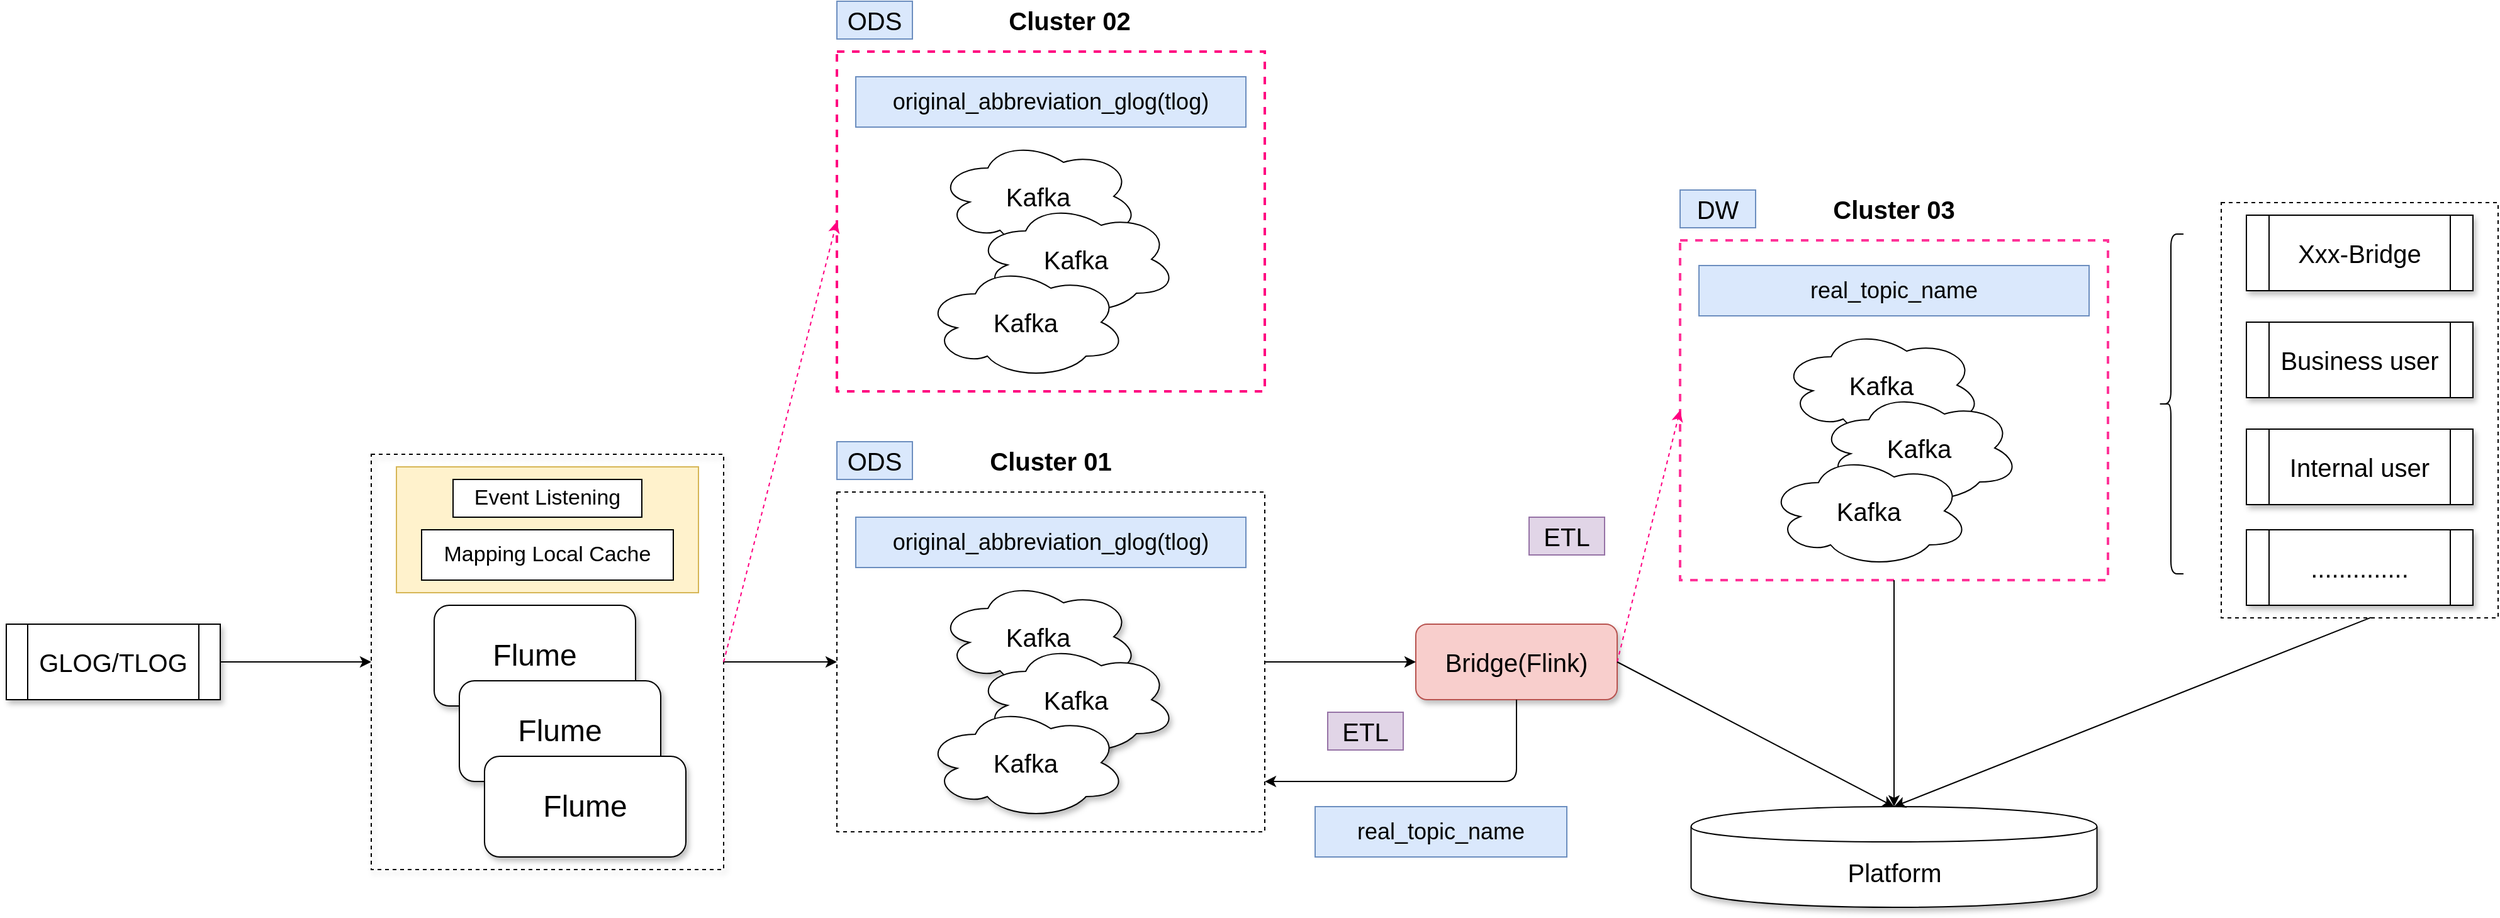 <mxfile version="13.0.9" type="github">
  <diagram id="D0k59h0JUY7OlLG5XF-q" name="第 1 页">
    <mxGraphModel dx="1730" dy="972" grid="1" gridSize="10" guides="1" tooltips="1" connect="1" arrows="1" fold="1" page="1" pageScale="1" pageWidth="1920" pageHeight="1200" math="0" shadow="0">
      <root>
        <mxCell id="0" />
        <mxCell id="1" parent="0" />
        <mxCell id="e1ujfNoH9nvmSAPBKz7l-14" value="" style="group;shadow=1;" vertex="1" connectable="0" parent="1">
          <mxGeometry x="700" y="650" width="340" height="270" as="geometry" />
        </mxCell>
        <mxCell id="e1ujfNoH9nvmSAPBKz7l-13" value="" style="rounded=0;whiteSpace=wrap;html=1;fillColor=none;dashed=1;" vertex="1" parent="e1ujfNoH9nvmSAPBKz7l-14">
          <mxGeometry width="340" height="270" as="geometry" />
        </mxCell>
        <mxCell id="e1ujfNoH9nvmSAPBKz7l-9" value="" style="group;shadow=0;" vertex="1" connectable="0" parent="e1ujfNoH9nvmSAPBKz7l-14">
          <mxGeometry x="70" y="70" width="200" height="190" as="geometry" />
        </mxCell>
        <mxCell id="e1ujfNoH9nvmSAPBKz7l-6" value="&lt;font style=&quot;font-size: 20px&quot;&gt;Kafka&lt;/font&gt;" style="ellipse;shape=cloud;whiteSpace=wrap;html=1;shadow=1;" vertex="1" parent="e1ujfNoH9nvmSAPBKz7l-9">
          <mxGeometry x="10" width="160" height="90" as="geometry" />
        </mxCell>
        <mxCell id="e1ujfNoH9nvmSAPBKz7l-7" value="&lt;font style=&quot;font-size: 20px&quot;&gt;Kafka&lt;/font&gt;" style="ellipse;shape=cloud;whiteSpace=wrap;html=1;shadow=1;" vertex="1" parent="e1ujfNoH9nvmSAPBKz7l-9">
          <mxGeometry x="40" y="50" width="160" height="90" as="geometry" />
        </mxCell>
        <mxCell id="e1ujfNoH9nvmSAPBKz7l-8" value="&lt;font style=&quot;font-size: 20px&quot;&gt;Kafka&lt;/font&gt;" style="ellipse;shape=cloud;whiteSpace=wrap;html=1;shadow=1;" vertex="1" parent="e1ujfNoH9nvmSAPBKz7l-9">
          <mxGeometry y="100" width="160" height="90" as="geometry" />
        </mxCell>
        <mxCell id="e1ujfNoH9nvmSAPBKz7l-10" value="&lt;font style=&quot;font-size: 18px&quot;&gt;original_abbreviation_glog(tlog)&lt;/font&gt;" style="text;html=1;strokeColor=#6c8ebf;fillColor=#dae8fc;align=center;verticalAlign=middle;whiteSpace=wrap;rounded=0;" vertex="1" parent="e1ujfNoH9nvmSAPBKz7l-14">
          <mxGeometry x="15" y="20" width="310" height="40" as="geometry" />
        </mxCell>
        <mxCell id="e1ujfNoH9nvmSAPBKz7l-68" value="" style="rounded=0;whiteSpace=wrap;html=1;strokeColor=#000000;strokeWidth=1;fillColor=none;dashed=1;" vertex="1" parent="1">
          <mxGeometry x="1800" y="420" width="220" height="330" as="geometry" />
        </mxCell>
        <mxCell id="3cqGu0iq_hsUVRLcYgQM-4" value="" style="rounded=0;whiteSpace=wrap;html=1;fillColor=none;dashed=1;glass=0;comic=0;shadow=1;" parent="1" vertex="1">
          <mxGeometry x="330" y="620" width="280" height="330" as="geometry" />
        </mxCell>
        <mxCell id="3cqGu0iq_hsUVRLcYgQM-9" value="&lt;font style=&quot;font-size: 20px&quot;&gt;GLOG/TLOG&lt;/font&gt;" style="shape=process;whiteSpace=wrap;html=1;backgroundOutline=1;fillColor=#ffffff;shadow=1;" parent="1" vertex="1">
          <mxGeometry x="40" y="755" width="170" height="60" as="geometry" />
        </mxCell>
        <mxCell id="3cqGu0iq_hsUVRLcYgQM-10" value="" style="endArrow=classic;html=1;exitX=1;exitY=0.5;exitDx=0;exitDy=0;entryX=0;entryY=0.5;entryDx=0;entryDy=0;" parent="1" source="3cqGu0iq_hsUVRLcYgQM-9" target="3cqGu0iq_hsUVRLcYgQM-4" edge="1">
          <mxGeometry width="50" height="50" relative="1" as="geometry">
            <mxPoint x="260" y="920" as="sourcePoint" />
            <mxPoint x="310" y="870" as="targetPoint" />
          </mxGeometry>
        </mxCell>
        <mxCell id="e1ujfNoH9nvmSAPBKz7l-5" value="" style="group" vertex="1" connectable="0" parent="1">
          <mxGeometry x="350" y="630" width="240" height="100" as="geometry" />
        </mxCell>
        <mxCell id="e1ujfNoH9nvmSAPBKz7l-4" value="" style="text;html=1;strokeColor=#d6b656;fillColor=#fff2cc;align=center;verticalAlign=middle;whiteSpace=wrap;rounded=0;" vertex="1" parent="e1ujfNoH9nvmSAPBKz7l-5">
          <mxGeometry width="240" height="100" as="geometry" />
        </mxCell>
        <mxCell id="e1ujfNoH9nvmSAPBKz7l-1" value="&lt;font style=&quot;font-size: 17px&quot;&gt;&lt;span style=&quot;font-family: &amp;#34;microsoft yahei&amp;#34; , &amp;#34;arial&amp;#34; , &amp;#34;helvetica&amp;#34; , sans-serif ; text-align: left ; background-color: rgb(255 , 255 , 255)&quot;&gt;Event L&lt;/span&gt;&lt;span style=&quot;font-family: &amp;#34;microsoft yahei&amp;#34; , &amp;#34;arial&amp;#34; , &amp;#34;helvetica&amp;#34; , sans-serif ; text-align: left ; background-color: rgb(255 , 255 , 255)&quot;&gt;istening&lt;/span&gt;&lt;/font&gt;" style="rounded=0;whiteSpace=wrap;html=1;" vertex="1" parent="e1ujfNoH9nvmSAPBKz7l-5">
          <mxGeometry x="45" y="10" width="150" height="30" as="geometry" />
        </mxCell>
        <mxCell id="e1ujfNoH9nvmSAPBKz7l-2" value="&lt;div style=&quot;text-align: left&quot;&gt;&lt;font face=&quot;microsoft yahei, arial, helvetica, sans-serif&quot; size=&quot;1&quot;&gt;&lt;span style=&quot;background-color: rgb(255 , 255 , 255) ; font-size: 17px&quot;&gt;Mapping Local Cache&lt;/span&gt;&lt;/font&gt;&lt;/div&gt;" style="rounded=0;whiteSpace=wrap;html=1;" vertex="1" parent="e1ujfNoH9nvmSAPBKz7l-5">
          <mxGeometry x="20" y="50" width="200" height="40" as="geometry" />
        </mxCell>
        <mxCell id="3cqGu0iq_hsUVRLcYgQM-1" value="&lt;font style=&quot;font-size: 24px&quot;&gt;Flume&lt;/font&gt;" style="rounded=1;whiteSpace=wrap;html=1;shadow=1;" parent="1" vertex="1">
          <mxGeometry x="380" y="740" width="160" height="80" as="geometry" />
        </mxCell>
        <mxCell id="3cqGu0iq_hsUVRLcYgQM-2" value="&lt;font style=&quot;font-size: 24px&quot;&gt;Flume&lt;/font&gt;" style="rounded=1;whiteSpace=wrap;html=1;shadow=1;" parent="1" vertex="1">
          <mxGeometry x="400" y="800" width="160" height="80" as="geometry" />
        </mxCell>
        <mxCell id="3cqGu0iq_hsUVRLcYgQM-3" value="&lt;font style=&quot;font-size: 24px&quot;&gt;Flume&lt;/font&gt;" style="rounded=1;whiteSpace=wrap;html=1;shadow=1;" parent="1" vertex="1">
          <mxGeometry x="420" y="860" width="160" height="80" as="geometry" />
        </mxCell>
        <mxCell id="e1ujfNoH9nvmSAPBKz7l-15" value="" style="endArrow=classic;html=1;exitX=1;exitY=0.5;exitDx=0;exitDy=0;entryX=0;entryY=0.5;entryDx=0;entryDy=0;" edge="1" parent="1" source="3cqGu0iq_hsUVRLcYgQM-4" target="e1ujfNoH9nvmSAPBKz7l-13">
          <mxGeometry width="50" height="50" relative="1" as="geometry">
            <mxPoint x="660" y="850" as="sourcePoint" />
            <mxPoint x="710" y="800" as="targetPoint" />
          </mxGeometry>
        </mxCell>
        <mxCell id="e1ujfNoH9nvmSAPBKz7l-16" value="&lt;font style=&quot;font-size: 20px&quot;&gt;ODS&lt;/font&gt;" style="text;html=1;strokeColor=#6c8ebf;fillColor=#dae8fc;align=center;verticalAlign=middle;whiteSpace=wrap;rounded=0;" vertex="1" parent="1">
          <mxGeometry x="700" y="610" width="60" height="30" as="geometry" />
        </mxCell>
        <mxCell id="e1ujfNoH9nvmSAPBKz7l-17" value="&lt;span style=&quot;font-size: 20px&quot;&gt;Bridge(Flink)&lt;/span&gt;" style="rounded=1;whiteSpace=wrap;html=1;fillColor=#f8cecc;strokeColor=#b85450;shadow=1;" vertex="1" parent="1">
          <mxGeometry x="1160" y="755" width="160" height="60" as="geometry" />
        </mxCell>
        <mxCell id="e1ujfNoH9nvmSAPBKz7l-18" value="" style="endArrow=classic;html=1;exitX=1;exitY=0.5;exitDx=0;exitDy=0;entryX=0;entryY=0.5;entryDx=0;entryDy=0;" edge="1" parent="1" source="e1ujfNoH9nvmSAPBKz7l-13" target="e1ujfNoH9nvmSAPBKz7l-17">
          <mxGeometry width="50" height="50" relative="1" as="geometry">
            <mxPoint x="1220" y="900" as="sourcePoint" />
            <mxPoint x="1270" y="850" as="targetPoint" />
          </mxGeometry>
        </mxCell>
        <mxCell id="e1ujfNoH9nvmSAPBKz7l-25" value="" style="edgeStyle=segmentEdgeStyle;endArrow=classic;html=1;exitX=0.5;exitY=1;exitDx=0;exitDy=0;entryX=1;entryY=0.852;entryDx=0;entryDy=0;entryPerimeter=0;" edge="1" parent="1" source="e1ujfNoH9nvmSAPBKz7l-17" target="e1ujfNoH9nvmSAPBKz7l-13">
          <mxGeometry width="50" height="50" relative="1" as="geometry">
            <mxPoint x="1220" y="830" as="sourcePoint" />
            <mxPoint x="1170" y="880" as="targetPoint" />
            <Array as="points">
              <mxPoint x="1240" y="880" />
            </Array>
          </mxGeometry>
        </mxCell>
        <mxCell id="e1ujfNoH9nvmSAPBKz7l-33" value="&lt;font style=&quot;font-size: 20px&quot;&gt;ODS&lt;/font&gt;" style="text;html=1;strokeColor=#6c8ebf;fillColor=#dae8fc;align=center;verticalAlign=middle;whiteSpace=wrap;rounded=0;" vertex="1" parent="1">
          <mxGeometry x="700" y="260" width="60" height="30" as="geometry" />
        </mxCell>
        <mxCell id="e1ujfNoH9nvmSAPBKz7l-27" value="" style="group" vertex="1" connectable="0" parent="1">
          <mxGeometry x="770" y="370" width="200" height="190" as="geometry" />
        </mxCell>
        <mxCell id="e1ujfNoH9nvmSAPBKz7l-28" value="&lt;font style=&quot;font-size: 20px&quot;&gt;Kafka&lt;/font&gt;" style="ellipse;shape=cloud;whiteSpace=wrap;html=1;" vertex="1" parent="e1ujfNoH9nvmSAPBKz7l-27">
          <mxGeometry x="10" width="160" height="90" as="geometry" />
        </mxCell>
        <mxCell id="e1ujfNoH9nvmSAPBKz7l-29" value="&lt;font style=&quot;font-size: 20px&quot;&gt;Kafka&lt;/font&gt;" style="ellipse;shape=cloud;whiteSpace=wrap;html=1;" vertex="1" parent="e1ujfNoH9nvmSAPBKz7l-27">
          <mxGeometry x="40" y="50" width="160" height="90" as="geometry" />
        </mxCell>
        <mxCell id="e1ujfNoH9nvmSAPBKz7l-30" value="&lt;font style=&quot;font-size: 20px&quot;&gt;Kafka&lt;/font&gt;" style="ellipse;shape=cloud;whiteSpace=wrap;html=1;" vertex="1" parent="e1ujfNoH9nvmSAPBKz7l-27">
          <mxGeometry y="100" width="160" height="90" as="geometry" />
        </mxCell>
        <mxCell id="e1ujfNoH9nvmSAPBKz7l-31" value="&lt;font style=&quot;font-size: 18px&quot;&gt;original_abbreviation_glog(tlog)&lt;/font&gt;" style="text;html=1;strokeColor=#6c8ebf;fillColor=#dae8fc;align=center;verticalAlign=middle;whiteSpace=wrap;rounded=0;" vertex="1" parent="1">
          <mxGeometry x="715" y="320" width="310" height="40" as="geometry" />
        </mxCell>
        <mxCell id="e1ujfNoH9nvmSAPBKz7l-32" value="" style="rounded=0;whiteSpace=wrap;html=1;fillColor=none;dashed=1;strokeColor=#FF0080;strokeWidth=2;" vertex="1" parent="1">
          <mxGeometry x="700" y="300" width="340" height="270" as="geometry" />
        </mxCell>
        <mxCell id="e1ujfNoH9nvmSAPBKz7l-35" value="" style="endArrow=classic;html=1;exitX=1;exitY=0.5;exitDx=0;exitDy=0;entryX=0;entryY=0.5;entryDx=0;entryDy=0;strokeColor=#FF0080;dashed=1;" edge="1" parent="1" source="3cqGu0iq_hsUVRLcYgQM-4" target="e1ujfNoH9nvmSAPBKz7l-32">
          <mxGeometry width="50" height="50" relative="1" as="geometry">
            <mxPoint x="660" y="630" as="sourcePoint" />
            <mxPoint x="710" y="580" as="targetPoint" />
          </mxGeometry>
        </mxCell>
        <mxCell id="e1ujfNoH9nvmSAPBKz7l-36" value="&lt;font style=&quot;font-size: 20px&quot;&gt;&lt;b&gt;Cluster 02&lt;/b&gt;&lt;/font&gt;" style="text;html=1;strokeColor=none;fillColor=none;align=center;verticalAlign=middle;whiteSpace=wrap;rounded=0;dashed=1;" vertex="1" parent="1">
          <mxGeometry x="820" y="260" width="130" height="30" as="geometry" />
        </mxCell>
        <mxCell id="e1ujfNoH9nvmSAPBKz7l-37" value="&lt;font style=&quot;font-size: 20px&quot;&gt;&lt;b&gt;Cluster 01&lt;/b&gt;&lt;/font&gt;" style="text;html=1;strokeColor=none;fillColor=none;align=center;verticalAlign=middle;whiteSpace=wrap;rounded=0;dashed=1;shadow=0;" vertex="1" parent="1">
          <mxGeometry x="805" y="610" width="130" height="30" as="geometry" />
        </mxCell>
        <mxCell id="e1ujfNoH9nvmSAPBKz7l-38" value="" style="group;strokeWidth=2;" vertex="1" connectable="0" parent="1">
          <mxGeometry x="1370" y="450" width="340" height="270" as="geometry" />
        </mxCell>
        <mxCell id="e1ujfNoH9nvmSAPBKz7l-44" value="" style="rounded=0;whiteSpace=wrap;html=1;fillColor=none;dashed=1;strokeColor=#FF3399;strokeWidth=2;" vertex="1" parent="e1ujfNoH9nvmSAPBKz7l-38">
          <mxGeometry width="340" height="270" as="geometry" />
        </mxCell>
        <mxCell id="e1ujfNoH9nvmSAPBKz7l-39" value="" style="group" vertex="1" connectable="0" parent="e1ujfNoH9nvmSAPBKz7l-38">
          <mxGeometry x="70" y="70" width="200" height="190" as="geometry" />
        </mxCell>
        <mxCell id="e1ujfNoH9nvmSAPBKz7l-40" value="&lt;font style=&quot;font-size: 20px&quot;&gt;Kafka&lt;/font&gt;" style="ellipse;shape=cloud;whiteSpace=wrap;html=1;" vertex="1" parent="e1ujfNoH9nvmSAPBKz7l-39">
          <mxGeometry x="10" width="160" height="90" as="geometry" />
        </mxCell>
        <mxCell id="e1ujfNoH9nvmSAPBKz7l-41" value="&lt;font style=&quot;font-size: 20px&quot;&gt;Kafka&lt;/font&gt;" style="ellipse;shape=cloud;whiteSpace=wrap;html=1;" vertex="1" parent="e1ujfNoH9nvmSAPBKz7l-39">
          <mxGeometry x="40" y="50" width="160" height="90" as="geometry" />
        </mxCell>
        <mxCell id="e1ujfNoH9nvmSAPBKz7l-42" value="&lt;font style=&quot;font-size: 20px&quot;&gt;Kafka&lt;/font&gt;" style="ellipse;shape=cloud;whiteSpace=wrap;html=1;" vertex="1" parent="e1ujfNoH9nvmSAPBKz7l-39">
          <mxGeometry y="100" width="160" height="90" as="geometry" />
        </mxCell>
        <mxCell id="e1ujfNoH9nvmSAPBKz7l-43" value="&lt;span style=&quot;font-size: 18px&quot;&gt;real_topic_name&lt;/span&gt;" style="text;html=1;strokeColor=#6c8ebf;fillColor=#dae8fc;align=center;verticalAlign=middle;whiteSpace=wrap;rounded=0;" vertex="1" parent="e1ujfNoH9nvmSAPBKz7l-38">
          <mxGeometry x="15" y="20" width="310" height="40" as="geometry" />
        </mxCell>
        <mxCell id="e1ujfNoH9nvmSAPBKz7l-45" value="&lt;font style=&quot;font-size: 20px&quot;&gt;DW&lt;/font&gt;" style="text;html=1;strokeColor=#6c8ebf;fillColor=#dae8fc;align=center;verticalAlign=middle;whiteSpace=wrap;rounded=0;" vertex="1" parent="1">
          <mxGeometry x="1370" y="410" width="60" height="30" as="geometry" />
        </mxCell>
        <mxCell id="e1ujfNoH9nvmSAPBKz7l-46" value="&lt;font style=&quot;font-size: 20px&quot;&gt;&lt;b&gt;Cluster 03&lt;/b&gt;&lt;/font&gt;" style="text;html=1;strokeColor=none;fillColor=none;align=center;verticalAlign=middle;whiteSpace=wrap;rounded=0;dashed=1;" vertex="1" parent="1">
          <mxGeometry x="1475" y="410" width="130" height="30" as="geometry" />
        </mxCell>
        <mxCell id="e1ujfNoH9nvmSAPBKz7l-47" value="" style="endArrow=classic;html=1;strokeColor=#FF0080;exitX=1;exitY=0.5;exitDx=0;exitDy=0;entryX=0;entryY=0.5;entryDx=0;entryDy=0;dashed=1;" edge="1" parent="1" source="e1ujfNoH9nvmSAPBKz7l-17" target="e1ujfNoH9nvmSAPBKz7l-44">
          <mxGeometry width="50" height="50" relative="1" as="geometry">
            <mxPoint x="1300" y="585" as="sourcePoint" />
            <mxPoint x="1380" y="660" as="targetPoint" />
          </mxGeometry>
        </mxCell>
        <mxCell id="e1ujfNoH9nvmSAPBKz7l-62" value="" style="group;shadow=1;" vertex="1" connectable="0" parent="1">
          <mxGeometry x="1820" y="430" width="180" height="310" as="geometry" />
        </mxCell>
        <mxCell id="e1ujfNoH9nvmSAPBKz7l-58" value="&lt;font style=&quot;font-size: 20px&quot;&gt;Xxx-Bridge&lt;/font&gt;" style="shape=process;whiteSpace=wrap;html=1;backgroundOutline=1;strokeColor=#000000;strokeWidth=1;fillColor=#ffffff;shadow=1;" vertex="1" parent="e1ujfNoH9nvmSAPBKz7l-62">
          <mxGeometry width="180" height="60" as="geometry" />
        </mxCell>
        <mxCell id="e1ujfNoH9nvmSAPBKz7l-59" value="&lt;span style=&quot;font-family: &amp;#34;microsoft yahei&amp;#34; , &amp;#34;arial&amp;#34; , &amp;#34;helvetica&amp;#34; , sans-serif ; text-align: left ; background-color: rgb(255 , 255 , 255)&quot;&gt;&lt;font style=&quot;font-size: 20px&quot;&gt;Business user&lt;/font&gt;&lt;/span&gt;" style="shape=process;whiteSpace=wrap;html=1;backgroundOutline=1;strokeColor=#000000;strokeWidth=1;fillColor=#ffffff;shadow=1;" vertex="1" parent="e1ujfNoH9nvmSAPBKz7l-62">
          <mxGeometry y="85" width="180" height="60" as="geometry" />
        </mxCell>
        <mxCell id="e1ujfNoH9nvmSAPBKz7l-60" value="&lt;span style=&quot;font-family: &amp;#34;microsoft yahei&amp;#34; , &amp;#34;arial&amp;#34; , &amp;#34;helvetica&amp;#34; , sans-serif ; text-align: left ; background-color: rgb(255 , 255 , 255)&quot;&gt;&lt;font style=&quot;font-size: 20px&quot;&gt;Internal user&lt;/font&gt;&lt;/span&gt;" style="shape=process;whiteSpace=wrap;html=1;backgroundOutline=1;strokeColor=#000000;strokeWidth=1;fillColor=#ffffff;shadow=1;" vertex="1" parent="e1ujfNoH9nvmSAPBKz7l-62">
          <mxGeometry y="170" width="180" height="60" as="geometry" />
        </mxCell>
        <mxCell id="e1ujfNoH9nvmSAPBKz7l-61" value="&lt;span style=&quot;font-family: &amp;#34;microsoft yahei&amp;#34; , &amp;#34;arial&amp;#34; , &amp;#34;helvetica&amp;#34; , sans-serif ; text-align: left ; background-color: rgb(255 , 255 , 255)&quot;&gt;&lt;font style=&quot;font-size: 20px&quot;&gt;..............&lt;/font&gt;&lt;/span&gt;" style="shape=process;whiteSpace=wrap;html=1;backgroundOutline=1;strokeColor=#000000;strokeWidth=1;fillColor=#ffffff;shadow=1;" vertex="1" parent="e1ujfNoH9nvmSAPBKz7l-62">
          <mxGeometry y="250" width="180" height="60" as="geometry" />
        </mxCell>
        <mxCell id="e1ujfNoH9nvmSAPBKz7l-63" value="" style="shape=curlyBracket;whiteSpace=wrap;html=1;rounded=1;strokeColor=#000000;strokeWidth=1;fillColor=#ffffff;" vertex="1" parent="1">
          <mxGeometry x="1750" y="445" width="20" height="270" as="geometry" />
        </mxCell>
        <mxCell id="e1ujfNoH9nvmSAPBKz7l-64" value="&lt;span style=&quot;font-family: &amp;#34;microsoft yahei&amp;#34; , &amp;#34;arial&amp;#34; , &amp;#34;helvetica&amp;#34; , sans-serif ; text-align: left ; background-color: rgb(255 , 255 , 255)&quot;&gt;&lt;font style=&quot;font-size: 20px&quot;&gt;Platform&lt;/font&gt;&lt;/span&gt;" style="shape=cylinder;whiteSpace=wrap;html=1;boundedLbl=1;backgroundOutline=1;strokeColor=#000000;strokeWidth=1;fillColor=#ffffff;shadow=1;" vertex="1" parent="1">
          <mxGeometry x="1378.75" y="900" width="322.5" height="80" as="geometry" />
        </mxCell>
        <mxCell id="e1ujfNoH9nvmSAPBKz7l-65" value="" style="endArrow=classic;html=1;strokeColor=#000000;exitX=1;exitY=0.5;exitDx=0;exitDy=0;entryX=0.5;entryY=0;entryDx=0;entryDy=0;" edge="1" parent="1" source="e1ujfNoH9nvmSAPBKz7l-17" target="e1ujfNoH9nvmSAPBKz7l-64">
          <mxGeometry width="50" height="50" relative="1" as="geometry">
            <mxPoint x="1290" y="1030" as="sourcePoint" />
            <mxPoint x="1340" y="980" as="targetPoint" />
          </mxGeometry>
        </mxCell>
        <mxCell id="e1ujfNoH9nvmSAPBKz7l-66" value="" style="endArrow=classic;html=1;strokeColor=#000000;exitX=0.5;exitY=1;exitDx=0;exitDy=0;entryX=0.5;entryY=0;entryDx=0;entryDy=0;" edge="1" parent="1" source="e1ujfNoH9nvmSAPBKz7l-44" target="e1ujfNoH9nvmSAPBKz7l-64">
          <mxGeometry width="50" height="50" relative="1" as="geometry">
            <mxPoint x="1520" y="1040" as="sourcePoint" />
            <mxPoint x="1570" y="990" as="targetPoint" />
          </mxGeometry>
        </mxCell>
        <mxCell id="e1ujfNoH9nvmSAPBKz7l-67" value="&lt;font style=&quot;font-size: 20px&quot;&gt;ETL&lt;/font&gt;" style="text;html=1;strokeColor=#9673a6;fillColor=#e1d5e7;align=center;verticalAlign=middle;whiteSpace=wrap;rounded=0;" vertex="1" parent="1">
          <mxGeometry x="1250" y="670" width="60" height="30" as="geometry" />
        </mxCell>
        <mxCell id="e1ujfNoH9nvmSAPBKz7l-69" value="" style="endArrow=classic;html=1;strokeColor=#000000;exitX=0.541;exitY=0.999;exitDx=0;exitDy=0;exitPerimeter=0;entryX=0.5;entryY=0;entryDx=0;entryDy=0;" edge="1" parent="1" source="e1ujfNoH9nvmSAPBKz7l-68" target="e1ujfNoH9nvmSAPBKz7l-64">
          <mxGeometry width="50" height="50" relative="1" as="geometry">
            <mxPoint x="1860" y="850" as="sourcePoint" />
            <mxPoint x="1910" y="800" as="targetPoint" />
          </mxGeometry>
        </mxCell>
        <mxCell id="e1ujfNoH9nvmSAPBKz7l-70" value="&lt;font style=&quot;font-size: 20px&quot;&gt;ETL&lt;/font&gt;" style="text;html=1;strokeColor=#9673a6;fillColor=#e1d5e7;align=center;verticalAlign=middle;whiteSpace=wrap;rounded=0;" vertex="1" parent="1">
          <mxGeometry x="1090" y="825" width="60" height="30" as="geometry" />
        </mxCell>
        <mxCell id="e1ujfNoH9nvmSAPBKz7l-79" value="&lt;span style=&quot;font-size: 18px&quot;&gt;real_topic_name&lt;/span&gt;" style="text;html=1;strokeColor=#6c8ebf;fillColor=#dae8fc;align=center;verticalAlign=middle;whiteSpace=wrap;rounded=0;" vertex="1" parent="1">
          <mxGeometry x="1080" y="900" width="200" height="40" as="geometry" />
        </mxCell>
      </root>
    </mxGraphModel>
  </diagram>
</mxfile>
